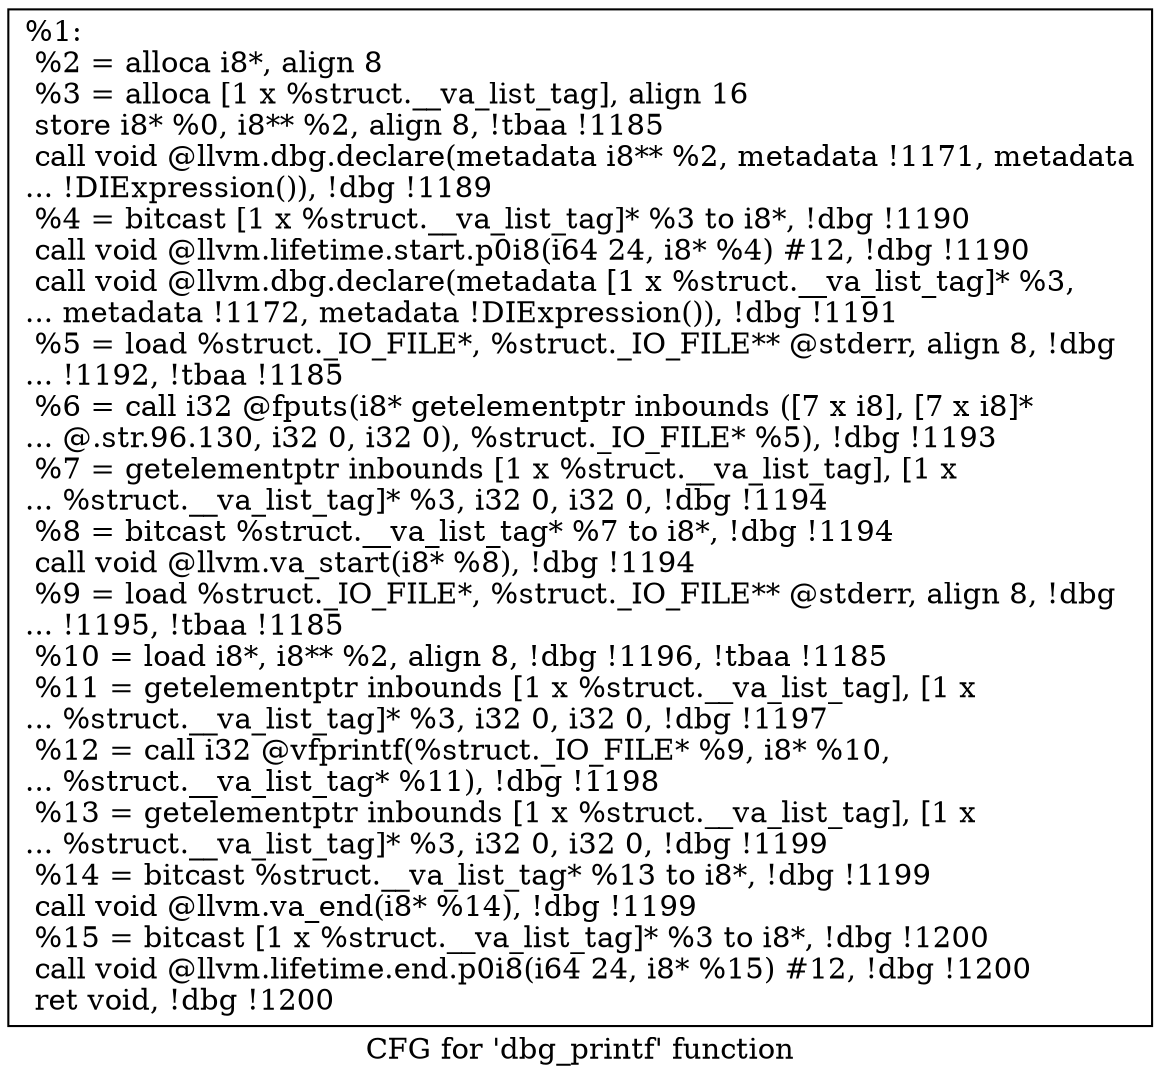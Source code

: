 digraph "CFG for 'dbg_printf' function" {
	label="CFG for 'dbg_printf' function";

	Node0x1cbdd60 [shape=record,label="{%1:\l  %2 = alloca i8*, align 8\l  %3 = alloca [1 x %struct.__va_list_tag], align 16\l  store i8* %0, i8** %2, align 8, !tbaa !1185\l  call void @llvm.dbg.declare(metadata i8** %2, metadata !1171, metadata\l... !DIExpression()), !dbg !1189\l  %4 = bitcast [1 x %struct.__va_list_tag]* %3 to i8*, !dbg !1190\l  call void @llvm.lifetime.start.p0i8(i64 24, i8* %4) #12, !dbg !1190\l  call void @llvm.dbg.declare(metadata [1 x %struct.__va_list_tag]* %3,\l... metadata !1172, metadata !DIExpression()), !dbg !1191\l  %5 = load %struct._IO_FILE*, %struct._IO_FILE** @stderr, align 8, !dbg\l... !1192, !tbaa !1185\l  %6 = call i32 @fputs(i8* getelementptr inbounds ([7 x i8], [7 x i8]*\l... @.str.96.130, i32 0, i32 0), %struct._IO_FILE* %5), !dbg !1193\l  %7 = getelementptr inbounds [1 x %struct.__va_list_tag], [1 x\l... %struct.__va_list_tag]* %3, i32 0, i32 0, !dbg !1194\l  %8 = bitcast %struct.__va_list_tag* %7 to i8*, !dbg !1194\l  call void @llvm.va_start(i8* %8), !dbg !1194\l  %9 = load %struct._IO_FILE*, %struct._IO_FILE** @stderr, align 8, !dbg\l... !1195, !tbaa !1185\l  %10 = load i8*, i8** %2, align 8, !dbg !1196, !tbaa !1185\l  %11 = getelementptr inbounds [1 x %struct.__va_list_tag], [1 x\l... %struct.__va_list_tag]* %3, i32 0, i32 0, !dbg !1197\l  %12 = call i32 @vfprintf(%struct._IO_FILE* %9, i8* %10,\l... %struct.__va_list_tag* %11), !dbg !1198\l  %13 = getelementptr inbounds [1 x %struct.__va_list_tag], [1 x\l... %struct.__va_list_tag]* %3, i32 0, i32 0, !dbg !1199\l  %14 = bitcast %struct.__va_list_tag* %13 to i8*, !dbg !1199\l  call void @llvm.va_end(i8* %14), !dbg !1199\l  %15 = bitcast [1 x %struct.__va_list_tag]* %3 to i8*, !dbg !1200\l  call void @llvm.lifetime.end.p0i8(i64 24, i8* %15) #12, !dbg !1200\l  ret void, !dbg !1200\l}"];
}
